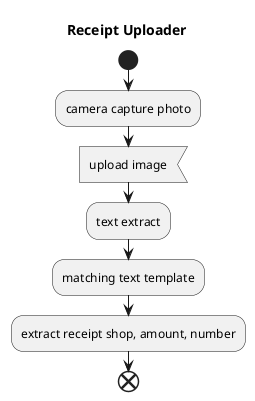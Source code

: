 @startuml
skinparam Shadowing false
title Receipt Uploader
start
:camera capture photo;
:upload image<
:text extract;
:matching text template;
:extract receipt shop, amount, number;
end
@enduml